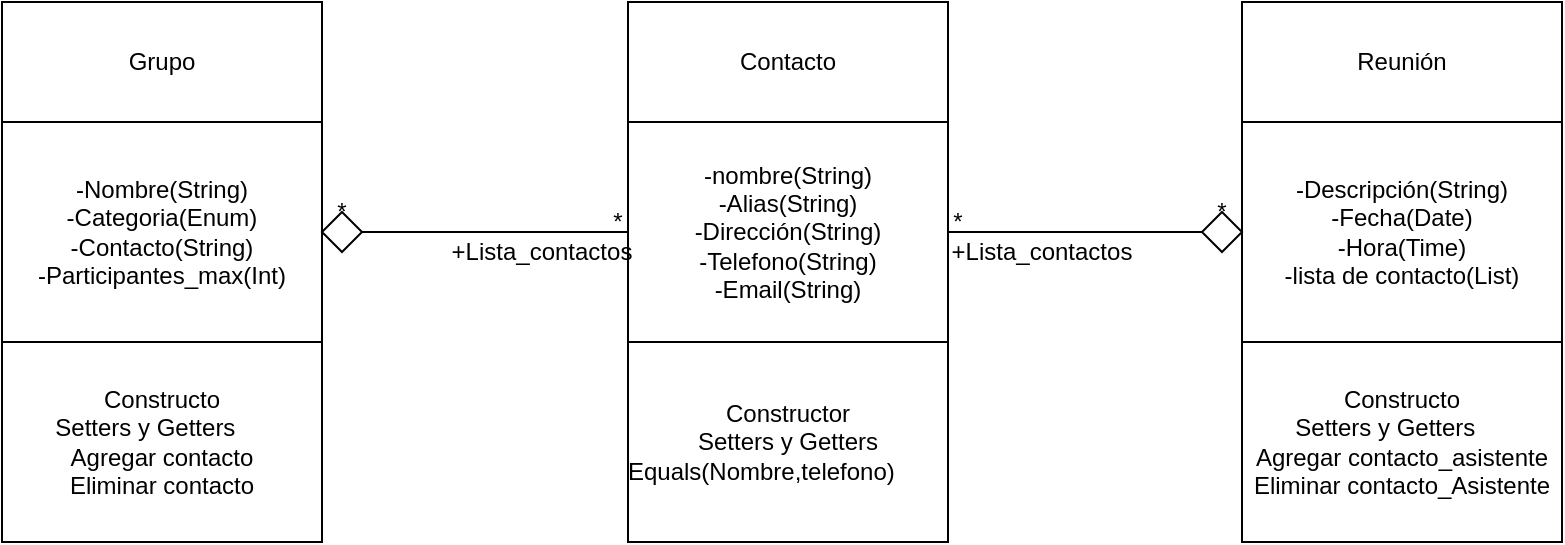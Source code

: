 <mxfile>
    <diagram id="qxHnh13N4t9xr8P-Yauw" name="Page-1">
        <mxGraphModel dx="1130" dy="779" grid="1" gridSize="10" guides="1" tooltips="1" connect="1" arrows="1" fold="1" page="1" pageScale="1" pageWidth="850" pageHeight="1100" math="0" shadow="0">
            <root>
                <mxCell id="0"/>
                <mxCell id="1" parent="0"/>
                <mxCell id="13" value="" style="edgeStyle=none;html=1;startArrow=none;" parent="1" source="15" target="7" edge="1">
                    <mxGeometry relative="1" as="geometry"/>
                </mxCell>
                <mxCell id="2" value="-nombre(String)&lt;br&gt;-Alias(String)&lt;br&gt;-Dirección(String)&lt;br&gt;-Telefono(String)&lt;br&gt;-Email(String)" style="rounded=0;whiteSpace=wrap;html=1;" parent="1" vertex="1">
                    <mxGeometry x="343" y="110" width="160" height="110" as="geometry"/>
                </mxCell>
                <mxCell id="3" value="Contacto" style="rounded=0;whiteSpace=wrap;html=1;" parent="1" vertex="1">
                    <mxGeometry x="343" y="50" width="160" height="60" as="geometry"/>
                </mxCell>
                <mxCell id="6" value="Constructor&lt;br&gt;Setters y Getters&lt;br&gt;Equals(Nombre,telefono)&lt;span style=&quot;white-space: pre;&quot;&gt;&#9;&lt;/span&gt;" style="rounded=0;whiteSpace=wrap;html=1;fillColor=default;" parent="1" vertex="1">
                    <mxGeometry x="343" y="220" width="160" height="100" as="geometry"/>
                </mxCell>
                <mxCell id="7" value="-Nombre(String)&lt;br&gt;-Categoria(Enum)&lt;br&gt;-Contacto(String)&lt;br&gt;-Participantes_max(Int)" style="rounded=0;whiteSpace=wrap;html=1;" parent="1" vertex="1">
                    <mxGeometry x="30" y="110" width="160" height="110" as="geometry"/>
                </mxCell>
                <mxCell id="8" value="Grupo" style="rounded=0;whiteSpace=wrap;html=1;" parent="1" vertex="1">
                    <mxGeometry x="30" y="50" width="160" height="60" as="geometry"/>
                </mxCell>
                <mxCell id="9" value="Constructo&lt;br&gt;Setters y Getters&lt;span style=&quot;white-space: pre;&quot;&gt;&#9;&lt;/span&gt;&lt;br&gt;Agregar contacto&lt;br&gt;Eliminar contacto" style="rounded=0;whiteSpace=wrap;html=1;fillColor=default;" parent="1" vertex="1">
                    <mxGeometry x="30" y="220" width="160" height="100" as="geometry"/>
                </mxCell>
                <mxCell id="10" value="-Descripción(String)&lt;br&gt;-Fecha(Date)&lt;br&gt;-Hora(Time)&lt;br&gt;-lista de contacto(List)" style="rounded=0;whiteSpace=wrap;html=1;" parent="1" vertex="1">
                    <mxGeometry x="650" y="110" width="160" height="110" as="geometry"/>
                </mxCell>
                <mxCell id="11" value="Reunión" style="rounded=0;whiteSpace=wrap;html=1;" parent="1" vertex="1">
                    <mxGeometry x="650" y="50" width="160" height="60" as="geometry"/>
                </mxCell>
                <mxCell id="12" value="Constructo&lt;br&gt;Setters y Getters&lt;span style=&quot;white-space: pre;&quot;&gt;&#9;&lt;/span&gt;&lt;br&gt;Agregar contacto_asistente&lt;br&gt;Eliminar contacto_Asistente" style="rounded=0;whiteSpace=wrap;html=1;fillColor=default;" parent="1" vertex="1">
                    <mxGeometry x="650" y="220" width="160" height="100" as="geometry"/>
                </mxCell>
                <mxCell id="16" value="" style="edgeStyle=none;html=1;endArrow=none;" parent="1" source="2" target="15" edge="1">
                    <mxGeometry relative="1" as="geometry">
                        <mxPoint x="343" y="165.0" as="sourcePoint"/>
                        <mxPoint x="263" y="165.0" as="targetPoint"/>
                    </mxGeometry>
                </mxCell>
                <mxCell id="15" value="" style="rhombus;whiteSpace=wrap;html=1;fillColor=default;" parent="1" vertex="1">
                    <mxGeometry x="190" y="155" width="20" height="20" as="geometry"/>
                </mxCell>
                <mxCell id="17" value="*" style="text;html=1;strokeColor=none;fillColor=none;align=center;verticalAlign=middle;whiteSpace=wrap;rounded=0;" parent="1" vertex="1">
                    <mxGeometry x="308" y="145" width="60" height="30" as="geometry"/>
                </mxCell>
                <mxCell id="23" value="" style="endArrow=none;html=1;strokeColor=default;startArrow=none;" parent="1" source="20" edge="1">
                    <mxGeometry width="50" height="50" relative="1" as="geometry">
                        <mxPoint x="565" y="165" as="sourcePoint"/>
                        <mxPoint x="635" y="165" as="targetPoint"/>
                    </mxGeometry>
                </mxCell>
                <mxCell id="25" value="" style="endArrow=none;html=1;strokeColor=default;" parent="1" target="20" edge="1">
                    <mxGeometry width="50" height="50" relative="1" as="geometry">
                        <mxPoint x="503" y="165" as="sourcePoint"/>
                        <mxPoint x="573" y="165" as="targetPoint"/>
                    </mxGeometry>
                </mxCell>
                <mxCell id="20" value="" style="rhombus;whiteSpace=wrap;html=1;fillColor=default;" parent="1" vertex="1">
                    <mxGeometry x="630" y="155" width="20" height="20" as="geometry"/>
                </mxCell>
                <mxCell id="26" value="*" style="text;html=1;strokeColor=none;fillColor=none;align=center;verticalAlign=middle;whiteSpace=wrap;rounded=0;" parent="1" vertex="1">
                    <mxGeometry x="478" y="145" width="60" height="30" as="geometry"/>
                </mxCell>
                <mxCell id="27" value="*" style="text;html=1;strokeColor=none;fillColor=none;align=center;verticalAlign=middle;whiteSpace=wrap;rounded=0;" parent="1" vertex="1">
                    <mxGeometry x="170" y="140" width="60" height="30" as="geometry"/>
                </mxCell>
                <mxCell id="29" value="*" style="text;html=1;strokeColor=none;fillColor=none;align=center;verticalAlign=middle;whiteSpace=wrap;rounded=0;" parent="1" vertex="1">
                    <mxGeometry x="610" y="140" width="60" height="30" as="geometry"/>
                </mxCell>
                <mxCell id="31" value="+Lista_contactos" style="text;html=1;strokeColor=none;fillColor=none;align=center;verticalAlign=middle;whiteSpace=wrap;rounded=0;" parent="1" vertex="1">
                    <mxGeometry x="520" y="160" width="60" height="30" as="geometry"/>
                </mxCell>
                <mxCell id="32" value="+Lista_contactos" style="text;html=1;strokeColor=none;fillColor=none;align=center;verticalAlign=middle;whiteSpace=wrap;rounded=0;" parent="1" vertex="1">
                    <mxGeometry x="270" y="160" width="60" height="30" as="geometry"/>
                </mxCell>
            </root>
        </mxGraphModel>
    </diagram>
</mxfile>